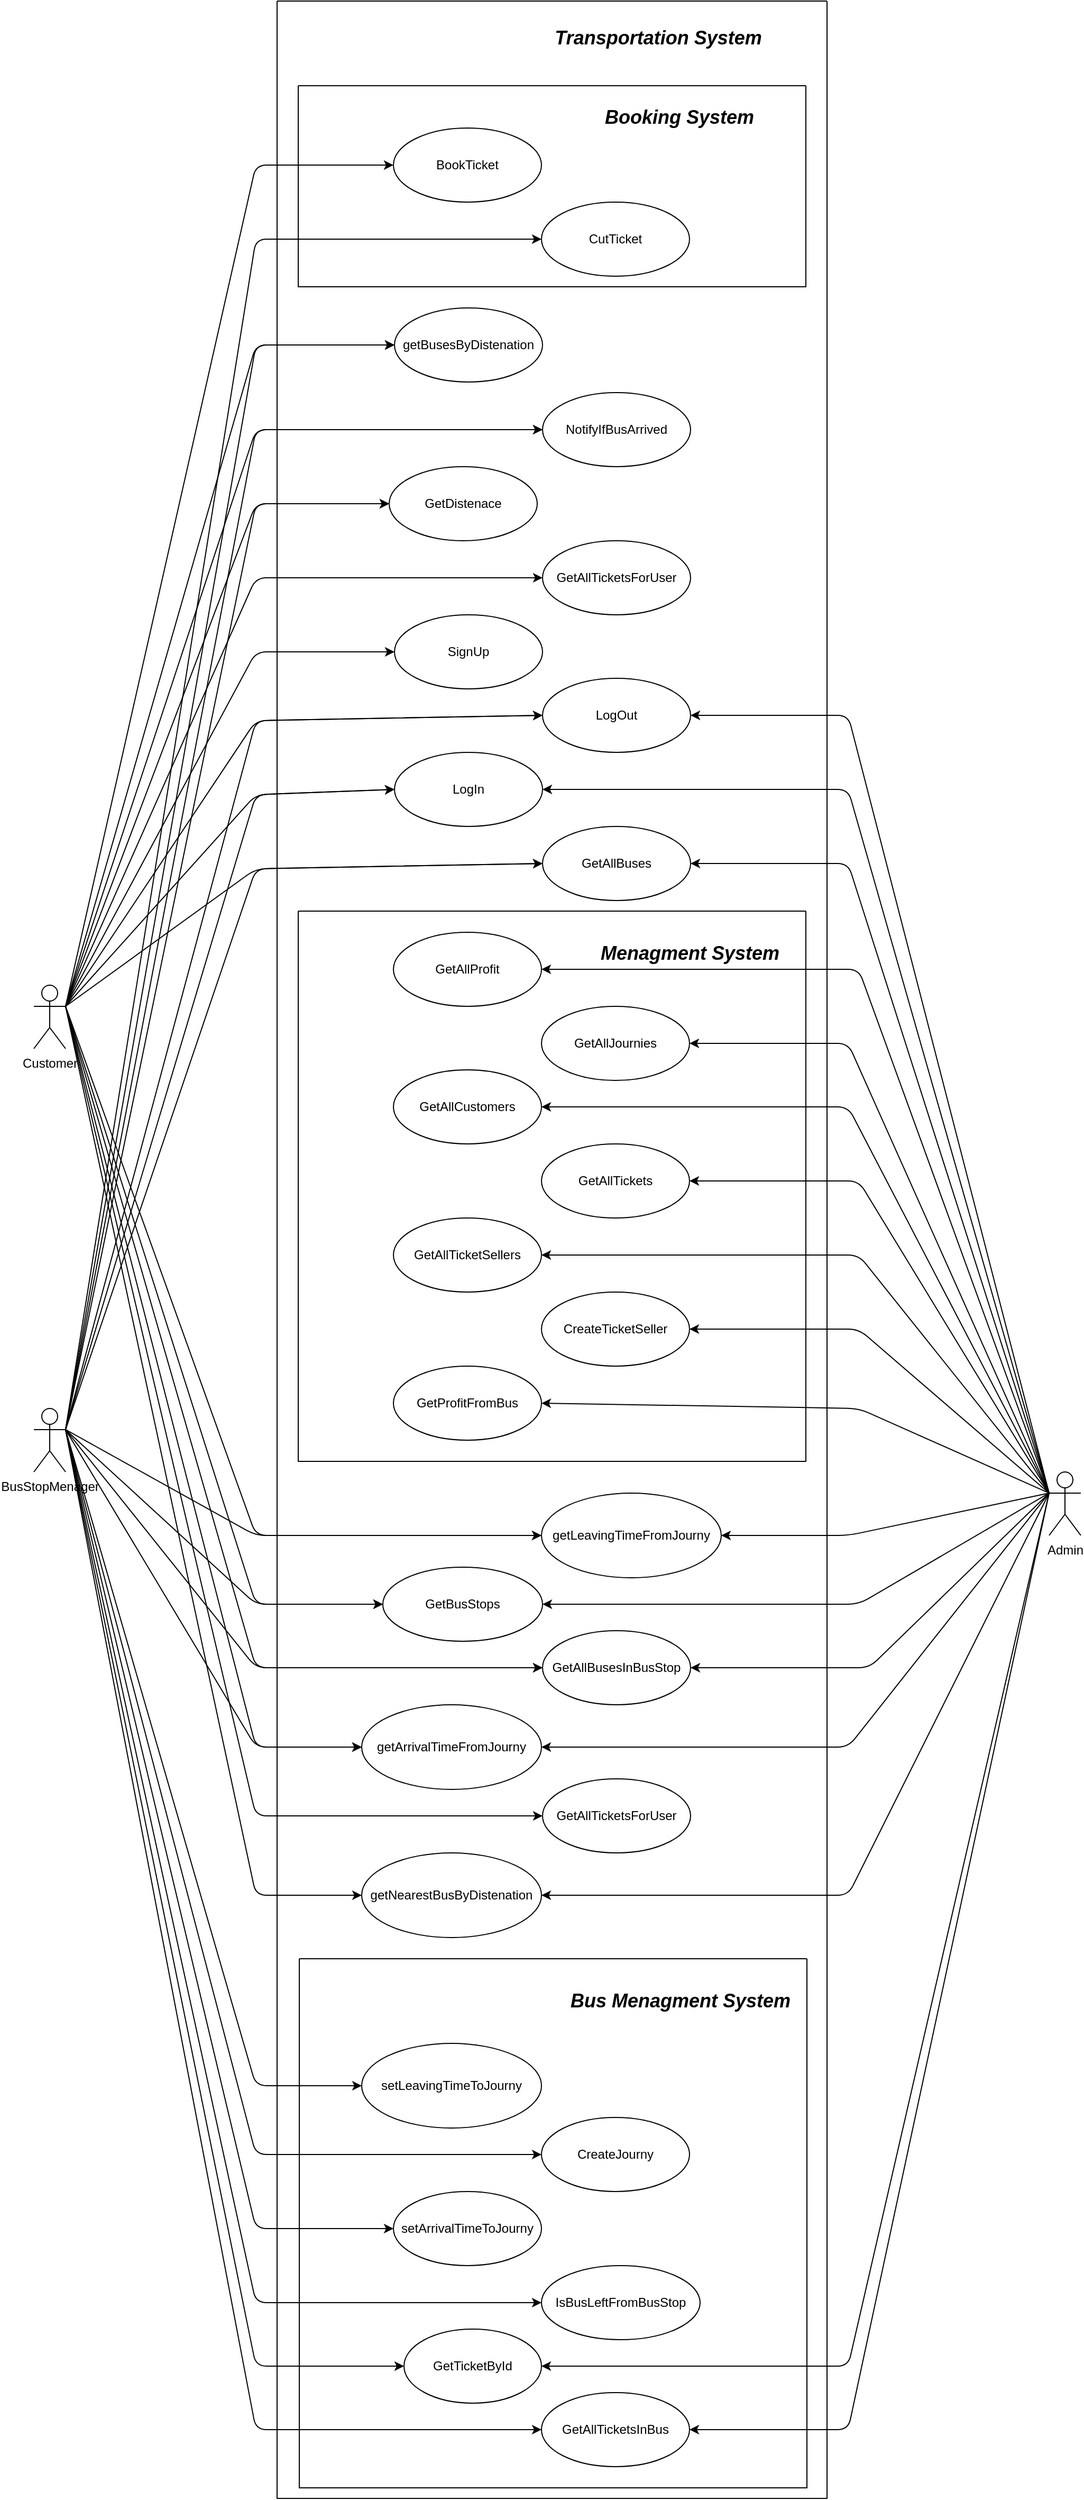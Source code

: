 <mxfile>
    <diagram id="ewMzsGyjwjFC5L_9RoAt" name="Page-1">
        <mxGraphModel dx="6210" dy="3955" grid="1" gridSize="10" guides="1" tooltips="1" connect="1" arrows="1" fold="1" page="1" pageScale="1" pageWidth="850" pageHeight="1100" math="0" shadow="0">
            <root>
                <mxCell id="0"/>
                <mxCell id="1" parent="0"/>
                <mxCell id="51" style="edgeStyle=none;html=1;exitX=1;exitY=0.333;exitDx=0;exitDy=0;exitPerimeter=0;entryX=0;entryY=0.5;entryDx=0;entryDy=0;" edge="1" parent="1" source="2" target="14">
                    <mxGeometry relative="1" as="geometry">
                        <Array as="points">
                            <mxPoint x="600" y="-300"/>
                        </Array>
                    </mxGeometry>
                </mxCell>
                <mxCell id="52" style="edgeStyle=none;html=1;exitX=1;exitY=0.333;exitDx=0;exitDy=0;exitPerimeter=0;entryX=0;entryY=0.5;entryDx=0;entryDy=0;" edge="1" parent="1" source="2" target="13">
                    <mxGeometry relative="1" as="geometry">
                        <Array as="points">
                            <mxPoint x="600" y="-435"/>
                        </Array>
                    </mxGeometry>
                </mxCell>
                <mxCell id="53" style="edgeStyle=none;html=1;exitX=1;exitY=0.333;exitDx=0;exitDy=0;exitPerimeter=0;entryX=0;entryY=0.5;entryDx=0;entryDy=0;" edge="1" parent="1" source="2" target="15">
                    <mxGeometry relative="1" as="geometry">
                        <Array as="points">
                            <mxPoint x="600" y="-370"/>
                        </Array>
                    </mxGeometry>
                </mxCell>
                <mxCell id="54" style="edgeStyle=none;html=1;exitX=1;exitY=0.333;exitDx=0;exitDy=0;exitPerimeter=0;entryX=0;entryY=0.5;entryDx=0;entryDy=0;" edge="1" parent="1" source="2" target="18">
                    <mxGeometry relative="1" as="geometry">
                        <Array as="points">
                            <mxPoint x="600" y="-230"/>
                        </Array>
                    </mxGeometry>
                </mxCell>
                <mxCell id="55" style="edgeStyle=none;html=1;exitX=1;exitY=0.333;exitDx=0;exitDy=0;exitPerimeter=0;entryX=0;entryY=0.5;entryDx=0;entryDy=0;" edge="1" parent="1" source="2" target="9">
                    <mxGeometry relative="1" as="geometry">
                        <Array as="points">
                            <mxPoint x="600" y="-505"/>
                        </Array>
                    </mxGeometry>
                </mxCell>
                <mxCell id="56" style="edgeStyle=none;html=1;exitX=1;exitY=0.333;exitDx=0;exitDy=0;exitPerimeter=0;entryX=0;entryY=0.5;entryDx=0;entryDy=0;" edge="1" parent="1" source="2" target="5">
                    <mxGeometry relative="1" as="geometry">
                        <Array as="points">
                            <mxPoint x="600" y="-575"/>
                        </Array>
                    </mxGeometry>
                </mxCell>
                <mxCell id="59" style="edgeStyle=none;html=1;exitX=1;exitY=0.333;exitDx=0;exitDy=0;exitPerimeter=0;entryX=0;entryY=0.5;entryDx=0;entryDy=0;" edge="1" parent="1" source="2" target="12">
                    <mxGeometry relative="1" as="geometry">
                        <Array as="points">
                            <mxPoint x="600" y="-645"/>
                        </Array>
                    </mxGeometry>
                </mxCell>
                <mxCell id="60" style="edgeStyle=none;html=1;exitX=1;exitY=0.333;exitDx=0;exitDy=0;exitPerimeter=0;entryX=0;entryY=0.5;entryDx=0;entryDy=0;" edge="1" parent="1" source="2" target="35">
                    <mxGeometry relative="1" as="geometry">
                        <Array as="points">
                            <mxPoint x="600" y="-725"/>
                        </Array>
                    </mxGeometry>
                </mxCell>
                <mxCell id="61" style="edgeStyle=none;html=1;exitX=1;exitY=0.333;exitDx=0;exitDy=0;exitPerimeter=0;entryX=0;entryY=0.5;entryDx=0;entryDy=0;" edge="1" parent="1" source="2" target="11">
                    <mxGeometry relative="1" as="geometry">
                        <Array as="points">
                            <mxPoint x="600" y="-895"/>
                        </Array>
                    </mxGeometry>
                </mxCell>
                <mxCell id="62" style="edgeStyle=none;html=1;exitX=1;exitY=0.333;exitDx=0;exitDy=0;exitPerimeter=0;entryX=0;entryY=0.5;entryDx=0;entryDy=0;" edge="1" parent="1" source="2" target="31">
                    <mxGeometry relative="1" as="geometry">
                        <Array as="points">
                            <mxPoint x="600" y="400"/>
                        </Array>
                    </mxGeometry>
                </mxCell>
                <mxCell id="63" style="edgeStyle=none;html=1;exitX=1;exitY=0.333;exitDx=0;exitDy=0;exitPerimeter=0;entryX=0;entryY=0.5;entryDx=0;entryDy=0;" edge="1" parent="1" source="2" target="10">
                    <mxGeometry relative="1" as="geometry">
                        <Array as="points">
                            <mxPoint x="600" y="465"/>
                        </Array>
                    </mxGeometry>
                </mxCell>
                <mxCell id="64" style="edgeStyle=none;html=1;exitX=1;exitY=0.333;exitDx=0;exitDy=0;exitPerimeter=0;entryX=0;entryY=0.5;entryDx=0;entryDy=0;" edge="1" parent="1" source="2" target="28">
                    <mxGeometry relative="1" as="geometry">
                        <Array as="points">
                            <mxPoint x="600" y="525"/>
                        </Array>
                    </mxGeometry>
                </mxCell>
                <mxCell id="65" style="edgeStyle=none;html=1;exitX=1;exitY=0.333;exitDx=0;exitDy=0;exitPerimeter=0;entryX=0;entryY=0.5;entryDx=0;entryDy=0;" edge="1" parent="1" source="2" target="32">
                    <mxGeometry relative="1" as="geometry">
                        <Array as="points">
                            <mxPoint x="600" y="600"/>
                        </Array>
                    </mxGeometry>
                </mxCell>
                <mxCell id="67" style="edgeStyle=none;html=1;exitX=1;exitY=0.333;exitDx=0;exitDy=0;exitPerimeter=0;entryX=0;entryY=0.5;entryDx=0;entryDy=0;" edge="1" parent="1" source="2" target="36">
                    <mxGeometry relative="1" as="geometry">
                        <Array as="points">
                            <mxPoint x="600" y="740"/>
                        </Array>
                    </mxGeometry>
                </mxCell>
                <mxCell id="68" style="edgeStyle=none;html=1;exitX=1;exitY=0.333;exitDx=0;exitDy=0;exitPerimeter=0;entryX=0;entryY=0.5;entryDx=0;entryDy=0;" edge="1" parent="1" source="2" target="57">
                    <mxGeometry relative="1" as="geometry">
                        <Array as="points">
                            <mxPoint x="600" y="665"/>
                        </Array>
                    </mxGeometry>
                </mxCell>
                <mxCell id="2" value="Customer" style="shape=umlActor;html=1;verticalLabelPosition=bottom;verticalAlign=top;align=center;" parent="1" vertex="1">
                    <mxGeometry x="390" y="-120" width="30" height="60" as="geometry"/>
                </mxCell>
                <mxCell id="86" style="edgeStyle=none;html=1;exitX=0;exitY=0.333;exitDx=0;exitDy=0;exitPerimeter=0;entryX=1;entryY=0.5;entryDx=0;entryDy=0;" edge="1" parent="1" source="3" target="25">
                    <mxGeometry relative="1" as="geometry">
                        <Array as="points">
                            <mxPoint x="1170" y="-135"/>
                        </Array>
                    </mxGeometry>
                </mxCell>
                <mxCell id="87" style="edgeStyle=none;html=1;exitX=0;exitY=0.333;exitDx=0;exitDy=0;exitPerimeter=0;entryX=1;entryY=0.5;entryDx=0;entryDy=0;" edge="1" parent="1" source="3" target="24">
                    <mxGeometry relative="1" as="geometry">
                        <Array as="points">
                            <mxPoint x="1160" y="-65"/>
                        </Array>
                    </mxGeometry>
                </mxCell>
                <mxCell id="88" style="edgeStyle=none;html=1;exitX=0;exitY=0.333;exitDx=0;exitDy=0;exitPerimeter=0;entryX=1;entryY=0.5;entryDx=0;entryDy=0;" edge="1" parent="1" source="3" target="19">
                    <mxGeometry relative="1" as="geometry">
                        <Array as="points">
                            <mxPoint x="1160" y="-5"/>
                        </Array>
                    </mxGeometry>
                </mxCell>
                <mxCell id="89" style="edgeStyle=none;html=1;exitX=0;exitY=0.333;exitDx=0;exitDy=0;exitPerimeter=0;entryX=1;entryY=0.5;entryDx=0;entryDy=0;" edge="1" parent="1" source="3" target="21">
                    <mxGeometry relative="1" as="geometry">
                        <Array as="points">
                            <mxPoint x="1170" y="65"/>
                        </Array>
                    </mxGeometry>
                </mxCell>
                <mxCell id="90" style="edgeStyle=none;html=1;exitX=0;exitY=0.333;exitDx=0;exitDy=0;exitPerimeter=0;entryX=1;entryY=0.5;entryDx=0;entryDy=0;" edge="1" parent="1" source="3" target="20">
                    <mxGeometry relative="1" as="geometry">
                        <Array as="points">
                            <mxPoint x="1170" y="135"/>
                        </Array>
                    </mxGeometry>
                </mxCell>
                <mxCell id="91" style="edgeStyle=none;html=1;exitX=0;exitY=0.333;exitDx=0;exitDy=0;exitPerimeter=0;entryX=1;entryY=0.5;entryDx=0;entryDy=0;" edge="1" parent="1" source="3" target="16">
                    <mxGeometry relative="1" as="geometry">
                        <Array as="points">
                            <mxPoint x="1170" y="205"/>
                        </Array>
                    </mxGeometry>
                </mxCell>
                <mxCell id="92" style="edgeStyle=none;html=1;exitX=0;exitY=0.333;exitDx=0;exitDy=0;exitPerimeter=0;entryX=1;entryY=0.5;entryDx=0;entryDy=0;" edge="1" parent="1" source="3" target="23">
                    <mxGeometry relative="1" as="geometry">
                        <Array as="points">
                            <mxPoint x="1170" y="280"/>
                        </Array>
                    </mxGeometry>
                </mxCell>
                <mxCell id="93" style="edgeStyle=none;html=1;exitX=0;exitY=0.333;exitDx=0;exitDy=0;exitPerimeter=0;entryX=1;entryY=0.5;entryDx=0;entryDy=0;" edge="1" parent="1" source="3" target="10">
                    <mxGeometry relative="1" as="geometry">
                        <Array as="points">
                            <mxPoint x="1170" y="465"/>
                        </Array>
                    </mxGeometry>
                </mxCell>
                <mxCell id="94" style="edgeStyle=none;html=1;exitX=0;exitY=0.333;exitDx=0;exitDy=0;exitPerimeter=0;entryX=1;entryY=0.5;entryDx=0;entryDy=0;" edge="1" parent="1" source="3" target="28">
                    <mxGeometry relative="1" as="geometry">
                        <Array as="points">
                            <mxPoint x="1180" y="525"/>
                        </Array>
                    </mxGeometry>
                </mxCell>
                <mxCell id="95" style="edgeStyle=none;html=1;exitX=0;exitY=0.333;exitDx=0;exitDy=0;exitPerimeter=0;entryX=1;entryY=0.5;entryDx=0;entryDy=0;" edge="1" parent="1" source="3" target="32">
                    <mxGeometry relative="1" as="geometry">
                        <Array as="points">
                            <mxPoint x="1160" y="600"/>
                        </Array>
                    </mxGeometry>
                </mxCell>
                <mxCell id="96" style="edgeStyle=none;html=1;exitX=0;exitY=0.333;exitDx=0;exitDy=0;exitPerimeter=0;entryX=1;entryY=0.5;entryDx=0;entryDy=0;" edge="1" parent="1" source="3" target="36">
                    <mxGeometry relative="1" as="geometry">
                        <Array as="points">
                            <mxPoint x="1160" y="740"/>
                        </Array>
                    </mxGeometry>
                </mxCell>
                <mxCell id="97" style="edgeStyle=none;html=1;exitX=0;exitY=0.333;exitDx=0;exitDy=0;exitPerimeter=0;entryX=1;entryY=0.5;entryDx=0;entryDy=0;" edge="1" parent="1" source="3" target="22">
                    <mxGeometry relative="1" as="geometry">
                        <Array as="points">
                            <mxPoint x="1160" y="1245"/>
                        </Array>
                    </mxGeometry>
                </mxCell>
                <mxCell id="98" style="edgeStyle=none;html=1;exitX=0;exitY=0.333;exitDx=0;exitDy=0;exitPerimeter=0;entryX=1;entryY=0.5;entryDx=0;entryDy=0;" edge="1" parent="1" source="3" target="18">
                    <mxGeometry relative="1" as="geometry">
                        <Array as="points">
                            <mxPoint x="1160" y="-235"/>
                        </Array>
                    </mxGeometry>
                </mxCell>
                <mxCell id="99" style="edgeStyle=none;html=1;exitX=0;exitY=0.333;exitDx=0;exitDy=0;exitPerimeter=0;entryX=1;entryY=0.5;entryDx=0;entryDy=0;" edge="1" parent="1" source="3" target="14">
                    <mxGeometry relative="1" as="geometry">
                        <Array as="points">
                            <mxPoint x="1160" y="-305"/>
                        </Array>
                    </mxGeometry>
                </mxCell>
                <mxCell id="100" style="edgeStyle=none;html=1;exitX=0;exitY=0.333;exitDx=0;exitDy=0;exitPerimeter=0;entryX=1;entryY=0.5;entryDx=0;entryDy=0;" edge="1" parent="1" source="3" target="15">
                    <mxGeometry relative="1" as="geometry">
                        <Array as="points">
                            <mxPoint x="1160" y="-375"/>
                        </Array>
                    </mxGeometry>
                </mxCell>
                <mxCell id="101" style="edgeStyle=none;html=1;exitX=0;exitY=0.333;exitDx=0;exitDy=0;exitPerimeter=0;entryX=1;entryY=0.5;entryDx=0;entryDy=0;" edge="1" parent="1" source="3" target="31">
                    <mxGeometry relative="1" as="geometry">
                        <Array as="points">
                            <mxPoint x="1160" y="400"/>
                        </Array>
                    </mxGeometry>
                </mxCell>
                <mxCell id="102" style="edgeStyle=none;html=1;exitX=0;exitY=0.333;exitDx=0;exitDy=0;exitPerimeter=0;entryX=1;entryY=0.5;entryDx=0;entryDy=0;" edge="1" parent="1" source="3" target="39">
                    <mxGeometry relative="1" as="geometry">
                        <Array as="points">
                            <mxPoint x="1160" y="1185"/>
                        </Array>
                    </mxGeometry>
                </mxCell>
                <mxCell id="3" value="Admin" style="shape=umlActor;html=1;verticalLabelPosition=bottom;verticalAlign=top;align=center;" parent="1" vertex="1">
                    <mxGeometry x="1350" y="340" width="30" height="60" as="geometry"/>
                </mxCell>
                <mxCell id="69" style="edgeStyle=none;html=1;exitX=1;exitY=0.333;exitDx=0;exitDy=0;exitPerimeter=0;entryX=0;entryY=0.5;entryDx=0;entryDy=0;" edge="1" parent="1" source="4" target="38">
                    <mxGeometry relative="1" as="geometry">
                        <Array as="points">
                            <mxPoint x="600" y="-825"/>
                        </Array>
                    </mxGeometry>
                </mxCell>
                <mxCell id="70" style="edgeStyle=none;html=1;exitX=1;exitY=0.333;exitDx=0;exitDy=0;exitPerimeter=0;entryX=0;entryY=0.5;entryDx=0;entryDy=0;" edge="1" parent="1" source="4" target="33">
                    <mxGeometry relative="1" as="geometry">
                        <Array as="points">
                            <mxPoint x="600" y="920"/>
                        </Array>
                    </mxGeometry>
                </mxCell>
                <mxCell id="71" style="edgeStyle=none;html=1;exitX=1;exitY=0.333;exitDx=0;exitDy=0;exitPerimeter=0;entryX=0;entryY=0.5;entryDx=0;entryDy=0;" edge="1" parent="1" source="4" target="29">
                    <mxGeometry relative="1" as="geometry">
                        <Array as="points">
                            <mxPoint x="600" y="985"/>
                        </Array>
                    </mxGeometry>
                </mxCell>
                <mxCell id="72" style="edgeStyle=none;html=1;exitX=1;exitY=0.333;exitDx=0;exitDy=0;exitPerimeter=0;entryX=0;entryY=0.5;entryDx=0;entryDy=0;" edge="1" parent="1" source="4" target="30">
                    <mxGeometry relative="1" as="geometry">
                        <Array as="points">
                            <mxPoint x="600" y="1055"/>
                        </Array>
                    </mxGeometry>
                </mxCell>
                <mxCell id="73" style="edgeStyle=none;html=1;exitX=1;exitY=0.333;exitDx=0;exitDy=0;exitPerimeter=0;entryX=0;entryY=0.5;entryDx=0;entryDy=0;" edge="1" parent="1" source="4" target="37">
                    <mxGeometry relative="1" as="geometry">
                        <Array as="points">
                            <mxPoint x="600" y="1125"/>
                        </Array>
                    </mxGeometry>
                </mxCell>
                <mxCell id="74" style="edgeStyle=none;html=1;exitX=1;exitY=0.333;exitDx=0;exitDy=0;exitPerimeter=0;entryX=0;entryY=0.5;entryDx=0;entryDy=0;" edge="1" parent="1" source="4" target="39">
                    <mxGeometry relative="1" as="geometry">
                        <Array as="points">
                            <mxPoint x="600" y="1185"/>
                        </Array>
                    </mxGeometry>
                </mxCell>
                <mxCell id="75" style="edgeStyle=none;html=1;exitX=1;exitY=0.333;exitDx=0;exitDy=0;exitPerimeter=0;entryX=0;entryY=0.5;entryDx=0;entryDy=0;" edge="1" parent="1" source="4" target="22">
                    <mxGeometry relative="1" as="geometry">
                        <Array as="points">
                            <mxPoint x="600" y="1245"/>
                        </Array>
                    </mxGeometry>
                </mxCell>
                <mxCell id="76" style="edgeStyle=none;html=1;exitX=1;exitY=0.333;exitDx=0;exitDy=0;exitPerimeter=0;entryX=0;entryY=0.5;entryDx=0;entryDy=0;" edge="1" parent="1" source="4" target="14">
                    <mxGeometry relative="1" as="geometry">
                        <Array as="points">
                            <mxPoint x="600" y="-300"/>
                        </Array>
                    </mxGeometry>
                </mxCell>
                <mxCell id="77" style="edgeStyle=none;html=1;exitX=1;exitY=0.333;exitDx=0;exitDy=0;exitPerimeter=0;entryX=0;entryY=0.5;entryDx=0;entryDy=0;" edge="1" parent="1" source="4" target="15">
                    <mxGeometry relative="1" as="geometry">
                        <Array as="points">
                            <mxPoint x="600" y="-370"/>
                        </Array>
                    </mxGeometry>
                </mxCell>
                <mxCell id="78" style="edgeStyle=none;html=1;exitX=1;exitY=0.333;exitDx=0;exitDy=0;exitPerimeter=0;entryX=0;entryY=0.5;entryDx=0;entryDy=0;" edge="1" parent="1" source="4" target="18">
                    <mxGeometry relative="1" as="geometry">
                        <Array as="points">
                            <mxPoint x="600" y="-230"/>
                        </Array>
                    </mxGeometry>
                </mxCell>
                <mxCell id="79" style="edgeStyle=none;html=1;exitX=1;exitY=0.333;exitDx=0;exitDy=0;exitPerimeter=0;entryX=0;entryY=0.5;entryDx=0;entryDy=0;" edge="1" parent="1" source="4" target="5">
                    <mxGeometry relative="1" as="geometry">
                        <Array as="points">
                            <mxPoint x="600" y="-575"/>
                        </Array>
                    </mxGeometry>
                </mxCell>
                <mxCell id="80" style="edgeStyle=none;html=1;exitX=1;exitY=0.333;exitDx=0;exitDy=0;exitPerimeter=0;entryX=0;entryY=0.5;entryDx=0;entryDy=0;" edge="1" parent="1" source="4" target="12">
                    <mxGeometry relative="1" as="geometry">
                        <Array as="points">
                            <mxPoint x="600" y="-645"/>
                        </Array>
                    </mxGeometry>
                </mxCell>
                <mxCell id="81" style="edgeStyle=none;html=1;exitX=1;exitY=0.333;exitDx=0;exitDy=0;exitPerimeter=0;entryX=0;entryY=0.5;entryDx=0;entryDy=0;" edge="1" parent="1" source="4" target="35">
                    <mxGeometry relative="1" as="geometry">
                        <Array as="points">
                            <mxPoint x="600" y="-725"/>
                        </Array>
                    </mxGeometry>
                </mxCell>
                <mxCell id="82" style="edgeStyle=none;html=1;exitX=1;exitY=0.333;exitDx=0;exitDy=0;exitPerimeter=0;entryX=0;entryY=0.5;entryDx=0;entryDy=0;" edge="1" parent="1" source="4" target="10">
                    <mxGeometry relative="1" as="geometry">
                        <Array as="points">
                            <mxPoint x="600" y="465"/>
                        </Array>
                    </mxGeometry>
                </mxCell>
                <mxCell id="83" style="edgeStyle=none;html=1;exitX=1;exitY=0.333;exitDx=0;exitDy=0;exitPerimeter=0;entryX=0;entryY=0.5;entryDx=0;entryDy=0;" edge="1" parent="1" source="4" target="31">
                    <mxGeometry relative="1" as="geometry">
                        <Array as="points">
                            <mxPoint x="600" y="400"/>
                        </Array>
                    </mxGeometry>
                </mxCell>
                <mxCell id="84" style="edgeStyle=none;html=1;exitX=1;exitY=0.333;exitDx=0;exitDy=0;exitPerimeter=0;entryX=0;entryY=0.5;entryDx=0;entryDy=0;" edge="1" parent="1" source="4" target="28">
                    <mxGeometry relative="1" as="geometry">
                        <Array as="points">
                            <mxPoint x="600" y="525"/>
                        </Array>
                    </mxGeometry>
                </mxCell>
                <mxCell id="85" style="edgeStyle=none;html=1;exitX=1;exitY=0.333;exitDx=0;exitDy=0;exitPerimeter=0;entryX=0;entryY=0.5;entryDx=0;entryDy=0;" edge="1" parent="1" source="4" target="32">
                    <mxGeometry relative="1" as="geometry">
                        <Array as="points">
                            <mxPoint x="600" y="600"/>
                        </Array>
                    </mxGeometry>
                </mxCell>
                <mxCell id="4" value="BusStopMenager" style="shape=umlActor;html=1;verticalLabelPosition=bottom;verticalAlign=top;align=center;" parent="1" vertex="1">
                    <mxGeometry x="390" y="280" width="30" height="60" as="geometry"/>
                </mxCell>
                <mxCell id="43" value="" style="swimlane;startSize=0;" parent="1" vertex="1">
                    <mxGeometry x="620" y="-1050" width="520" height="2360" as="geometry"/>
                </mxCell>
                <mxCell id="44" value="" style="swimlane;startSize=0;" parent="43" vertex="1">
                    <mxGeometry x="21" y="1850" width="480" height="500" as="geometry"/>
                </mxCell>
                <mxCell id="50" value="&lt;font style=&quot;font-size: 18px;&quot;&gt;&lt;b&gt;&lt;i&gt;Bus Menagment System&lt;/i&gt;&lt;/b&gt;&lt;/font&gt;" style="text;html=1;align=center;verticalAlign=middle;resizable=0;points=[];autosize=1;strokeColor=none;fillColor=none;" parent="44" vertex="1">
                    <mxGeometry x="245" y="20" width="230" height="40" as="geometry"/>
                </mxCell>
                <mxCell id="33" value="&lt;span style=&quot;text-align: left;&quot;&gt;setLeavingTimeToJourny&lt;/span&gt;&lt;span style=&quot;text-align: left;&quot;&gt;&lt;br&gt;&lt;/span&gt;" style="ellipse;whiteSpace=wrap;html=1;" parent="44" vertex="1">
                    <mxGeometry x="59" y="80" width="170" height="80" as="geometry"/>
                </mxCell>
                <mxCell id="29" value="&lt;span style=&quot;text-align: left;&quot;&gt;CreateJourny&lt;/span&gt;&lt;span style=&quot;text-align: left;&quot;&gt;&lt;br&gt;&lt;/span&gt;" style="ellipse;whiteSpace=wrap;html=1;" parent="44" vertex="1">
                    <mxGeometry x="229" y="150" width="140" height="70" as="geometry"/>
                </mxCell>
                <mxCell id="30" value="&lt;span style=&quot;text-align: left;&quot;&gt;setArrivalTimeToJourny&lt;/span&gt;&lt;span style=&quot;text-align: left;&quot;&gt;&lt;br&gt;&lt;/span&gt;" style="ellipse;whiteSpace=wrap;html=1;" parent="44" vertex="1">
                    <mxGeometry x="89" y="220" width="140" height="70" as="geometry"/>
                </mxCell>
                <mxCell id="37" value="&lt;span style=&quot;text-align: left;&quot;&gt;IsBusLeftFromBusStop&lt;/span&gt;&lt;span style=&quot;text-align: left;&quot;&gt;&lt;br&gt;&lt;/span&gt;" style="ellipse;whiteSpace=wrap;html=1;" parent="44" vertex="1">
                    <mxGeometry x="229" y="290" width="150" height="70" as="geometry"/>
                </mxCell>
                <mxCell id="39" value="&lt;span style=&quot;text-align: left;&quot;&gt;GetTicketById&lt;/span&gt;&lt;span style=&quot;text-align: left;&quot;&gt;&lt;br&gt;&lt;/span&gt;" style="ellipse;whiteSpace=wrap;html=1;" parent="44" vertex="1">
                    <mxGeometry x="99" y="350" width="130" height="70" as="geometry"/>
                </mxCell>
                <mxCell id="22" value="&lt;span style=&quot;text-align: left;&quot;&gt;GetAllTicketsInBus&lt;/span&gt;&lt;span style=&quot;text-align: left;&quot;&gt;&lt;br&gt;&lt;/span&gt;" style="ellipse;whiteSpace=wrap;html=1;" parent="44" vertex="1">
                    <mxGeometry x="229" y="410" width="140" height="70" as="geometry"/>
                </mxCell>
                <mxCell id="45" value="" style="swimlane;startSize=0;" parent="43" vertex="1">
                    <mxGeometry x="20" y="860" width="480" height="520" as="geometry"/>
                </mxCell>
                <mxCell id="49" value="&lt;font style=&quot;font-size: 18px;&quot;&gt;&lt;b&gt;&lt;i&gt;Menagment System&lt;/i&gt;&lt;/b&gt;&lt;/font&gt;" style="text;html=1;align=center;verticalAlign=middle;resizable=0;points=[];autosize=1;strokeColor=none;fillColor=none;" parent="45" vertex="1">
                    <mxGeometry x="275" y="20" width="190" height="40" as="geometry"/>
                </mxCell>
                <mxCell id="25" value="&lt;span style=&quot;text-align: left;&quot;&gt;GetAllProfit&lt;/span&gt;&lt;span style=&quot;text-align: left;&quot;&gt;&lt;br&gt;&lt;/span&gt;" style="ellipse;whiteSpace=wrap;html=1;" parent="45" vertex="1">
                    <mxGeometry x="90" y="20" width="140" height="70" as="geometry"/>
                </mxCell>
                <mxCell id="24" value="&lt;span style=&quot;text-align: left;&quot;&gt;GetAllJournies&lt;/span&gt;&lt;span style=&quot;text-align: left;&quot;&gt;&lt;br&gt;&lt;/span&gt;" style="ellipse;whiteSpace=wrap;html=1;" parent="45" vertex="1">
                    <mxGeometry x="230" y="90" width="140" height="70" as="geometry"/>
                </mxCell>
                <mxCell id="19" value="&lt;span style=&quot;text-align: left;&quot;&gt;GetAllCustomers&lt;/span&gt;" style="ellipse;whiteSpace=wrap;html=1;" parent="45" vertex="1">
                    <mxGeometry x="90" y="150" width="140" height="70" as="geometry"/>
                </mxCell>
                <mxCell id="21" value="&lt;span style=&quot;text-align: left;&quot;&gt;GetAllTickets&lt;br&gt;&lt;/span&gt;" style="ellipse;whiteSpace=wrap;html=1;" parent="45" vertex="1">
                    <mxGeometry x="230" y="220" width="140" height="70" as="geometry"/>
                </mxCell>
                <mxCell id="20" value="&lt;span style=&quot;text-align: left;&quot;&gt;GetAllTicketSellers&lt;/span&gt;" style="ellipse;whiteSpace=wrap;html=1;" parent="45" vertex="1">
                    <mxGeometry x="90" y="290" width="140" height="70" as="geometry"/>
                </mxCell>
                <mxCell id="16" value="&lt;span style=&quot;text-align: left;&quot;&gt;CreateTicketSeller&lt;/span&gt;" style="ellipse;whiteSpace=wrap;html=1;" parent="45" vertex="1">
                    <mxGeometry x="230" y="360" width="140" height="70" as="geometry"/>
                </mxCell>
                <mxCell id="23" value="&lt;span style=&quot;text-align: left;&quot;&gt;GetProfitFromBus&lt;/span&gt;&lt;span style=&quot;text-align: left;&quot;&gt;&lt;br&gt;&lt;/span&gt;" style="ellipse;whiteSpace=wrap;html=1;" parent="45" vertex="1">
                    <mxGeometry x="90" y="430" width="140" height="70" as="geometry"/>
                </mxCell>
                <mxCell id="46" value="" style="swimlane;startSize=0;" parent="43" vertex="1">
                    <mxGeometry x="20" y="80" width="480" height="190" as="geometry"/>
                </mxCell>
                <mxCell id="48" value="&lt;font style=&quot;font-size: 18px;&quot;&gt;&lt;b&gt;&lt;i&gt;Booking System&lt;/i&gt;&lt;/b&gt;&lt;/font&gt;" style="text;html=1;align=center;verticalAlign=middle;resizable=0;points=[];autosize=1;strokeColor=none;fillColor=none;" parent="46" vertex="1">
                    <mxGeometry x="280" y="10" width="160" height="40" as="geometry"/>
                </mxCell>
                <mxCell id="11" value="BookTicket" style="ellipse;whiteSpace=wrap;html=1;" parent="46" vertex="1">
                    <mxGeometry x="90" y="40" width="140" height="70" as="geometry"/>
                </mxCell>
                <mxCell id="38" value="&lt;span style=&quot;text-align: left;&quot;&gt;CutTicket&lt;/span&gt;&lt;span style=&quot;text-align: left;&quot;&gt;&lt;br&gt;&lt;/span&gt;" style="ellipse;whiteSpace=wrap;html=1;" parent="46" vertex="1">
                    <mxGeometry x="230" y="110" width="140" height="70" as="geometry"/>
                </mxCell>
                <mxCell id="47" value="&lt;font style=&quot;font-size: 18px;&quot;&gt;&lt;b&gt;&lt;i&gt;Transportation System&lt;/i&gt;&lt;/b&gt;&lt;/font&gt;" style="text;html=1;align=center;verticalAlign=middle;resizable=0;points=[];autosize=1;strokeColor=none;fillColor=none;" parent="43" vertex="1">
                    <mxGeometry x="250" y="15" width="220" height="40" as="geometry"/>
                </mxCell>
                <mxCell id="10" value="GetBusStops" style="ellipse;whiteSpace=wrap;html=1;" parent="43" vertex="1">
                    <mxGeometry x="100" y="1480" width="151" height="70" as="geometry"/>
                </mxCell>
                <mxCell id="28" value="&lt;span style=&quot;text-align: left;&quot;&gt;GetAllBusesInBusStop&lt;/span&gt;&lt;span style=&quot;text-align: left;&quot;&gt;&lt;br&gt;&lt;/span&gt;" style="ellipse;whiteSpace=wrap;html=1;" parent="43" vertex="1">
                    <mxGeometry x="251" y="1540" width="140" height="70" as="geometry"/>
                </mxCell>
                <mxCell id="32" value="&lt;span style=&quot;text-align: left;&quot;&gt;getArrivalTimeFromJourny&lt;/span&gt;&lt;span style=&quot;text-align: left;&quot;&gt;&lt;br&gt;&lt;/span&gt;" style="ellipse;whiteSpace=wrap;html=1;" parent="43" vertex="1">
                    <mxGeometry x="80" y="1610" width="170" height="80" as="geometry"/>
                </mxCell>
                <mxCell id="36" value="&lt;span style=&quot;text-align: left;&quot;&gt;getNearestBusByDistenation&lt;/span&gt;&lt;span style=&quot;text-align: left;&quot;&gt;&lt;br&gt;&lt;/span&gt;" style="ellipse;whiteSpace=wrap;html=1;" parent="43" vertex="1">
                    <mxGeometry x="80" y="1750" width="170" height="80" as="geometry"/>
                </mxCell>
                <mxCell id="18" value="&lt;span style=&quot;text-align: left;&quot;&gt;GetAllBuses&lt;/span&gt;" style="ellipse;whiteSpace=wrap;html=1;" parent="43" vertex="1">
                    <mxGeometry x="251" y="780" width="140" height="70" as="geometry"/>
                </mxCell>
                <mxCell id="31" value="&lt;span style=&quot;text-align: left;&quot;&gt;getLeavingTimeFromJourny&lt;/span&gt;&lt;span style=&quot;text-align: left;&quot;&gt;&lt;br&gt;&lt;/span&gt;" style="ellipse;whiteSpace=wrap;html=1;" parent="43" vertex="1">
                    <mxGeometry x="250" y="1410" width="170" height="80" as="geometry"/>
                </mxCell>
                <mxCell id="14" value="&lt;span style=&quot;text-align: left;&quot;&gt;LogIn&lt;/span&gt;" style="ellipse;whiteSpace=wrap;html=1;" parent="43" vertex="1">
                    <mxGeometry x="111" y="710" width="140" height="70" as="geometry"/>
                </mxCell>
                <mxCell id="15" value="&lt;span style=&quot;text-align: left;&quot;&gt;LogOut&lt;/span&gt;" style="ellipse;whiteSpace=wrap;html=1;" parent="43" vertex="1">
                    <mxGeometry x="251" y="640" width="140" height="70" as="geometry"/>
                </mxCell>
                <mxCell id="13" value="&lt;span style=&quot;text-align: left;&quot;&gt;SignUp&lt;/span&gt;" style="ellipse;whiteSpace=wrap;html=1;" parent="43" vertex="1">
                    <mxGeometry x="111" y="580" width="140" height="70" as="geometry"/>
                </mxCell>
                <mxCell id="9" value="GetAllTicketsForUser" style="ellipse;whiteSpace=wrap;html=1;" parent="43" vertex="1">
                    <mxGeometry x="251" y="510" width="140" height="70" as="geometry"/>
                </mxCell>
                <mxCell id="5" value="GetDistenace" style="ellipse;whiteSpace=wrap;html=1;" parent="43" vertex="1">
                    <mxGeometry x="106" y="440" width="140" height="70" as="geometry"/>
                </mxCell>
                <mxCell id="12" value="&lt;span style=&quot;text-align: left;&quot;&gt;NotifyIfBusArrived&lt;/span&gt;" style="ellipse;whiteSpace=wrap;html=1;" parent="43" vertex="1">
                    <mxGeometry x="251" y="370" width="140" height="70" as="geometry"/>
                </mxCell>
                <mxCell id="35" value="&lt;span style=&quot;text-align: left;&quot;&gt;getBusesByDistenation&lt;/span&gt;&lt;span style=&quot;text-align: left;&quot;&gt;&lt;br&gt;&lt;/span&gt;" style="ellipse;whiteSpace=wrap;html=1;" parent="43" vertex="1">
                    <mxGeometry x="111" y="290" width="140" height="70" as="geometry"/>
                </mxCell>
                <mxCell id="57" value="GetAllTicketsForUser" style="ellipse;whiteSpace=wrap;html=1;" vertex="1" parent="43">
                    <mxGeometry x="251" y="1680" width="140" height="70" as="geometry"/>
                </mxCell>
            </root>
        </mxGraphModel>
    </diagram>
</mxfile>